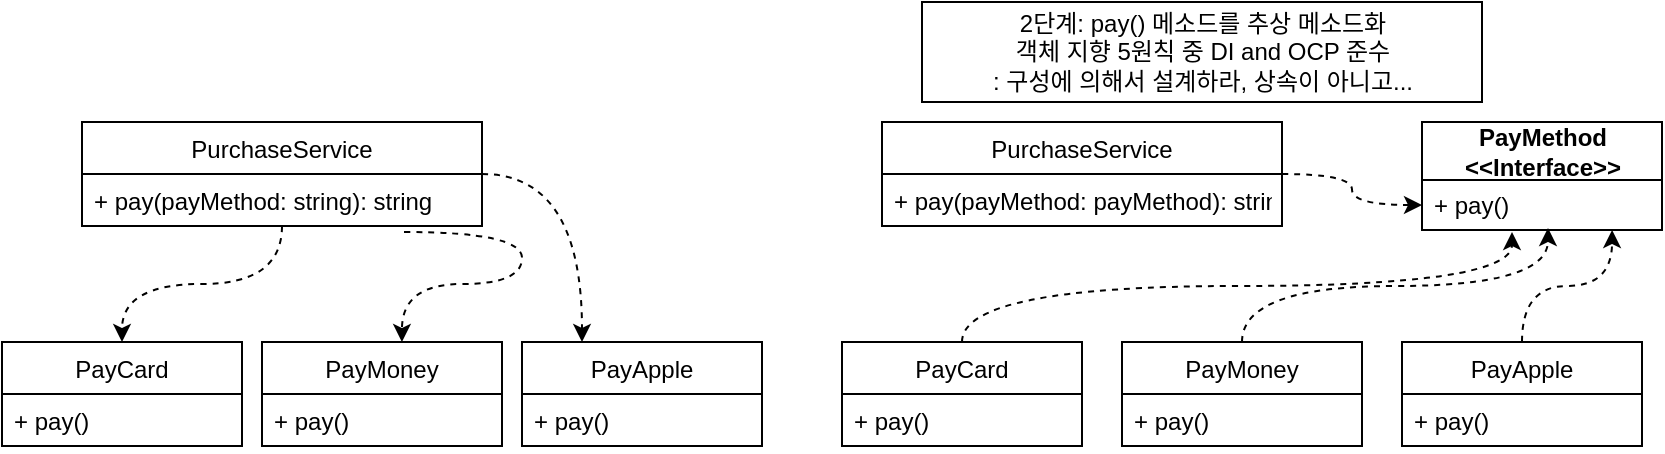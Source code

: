 <mxfile version="20.5.3" type="embed"><diagram id="P4-rIghQr_QhVkHxFrbc" name="Page-1"><mxGraphModel dx="1032" dy="399" grid="1" gridSize="10" guides="1" tooltips="1" connect="1" arrows="1" fold="1" page="1" pageScale="1" pageWidth="850" pageHeight="1100" math="0" shadow="0"><root><mxCell id="0"/><mxCell id="1" parent="0"/><mxCell id="5" value="PayCard" style="swimlane;fontStyle=0;childLayout=stackLayout;horizontal=1;startSize=26;fillColor=none;horizontalStack=0;resizeParent=1;resizeParentMax=0;resizeLast=0;collapsible=1;marginBottom=0;" vertex="1" parent="1"><mxGeometry y="170" width="120" height="52" as="geometry"/></mxCell><mxCell id="6" value="+ pay()" style="text;strokeColor=none;fillColor=none;align=left;verticalAlign=top;spacingLeft=4;spacingRight=4;overflow=hidden;rotatable=0;points=[[0,0.5],[1,0.5]];portConstraint=eastwest;" vertex="1" parent="5"><mxGeometry y="26" width="120" height="26" as="geometry"/></mxCell><mxCell id="15" value="PayMoney" style="swimlane;fontStyle=0;childLayout=stackLayout;horizontal=1;startSize=26;fillColor=none;horizontalStack=0;resizeParent=1;resizeParentMax=0;resizeLast=0;collapsible=1;marginBottom=0;" vertex="1" parent="1"><mxGeometry x="130" y="170" width="120" height="52" as="geometry"/></mxCell><mxCell id="16" value="+ pay()" style="text;strokeColor=none;fillColor=none;align=left;verticalAlign=top;spacingLeft=4;spacingRight=4;overflow=hidden;rotatable=0;points=[[0,0.5],[1,0.5]];portConstraint=eastwest;" vertex="1" parent="15"><mxGeometry y="26" width="120" height="26" as="geometry"/></mxCell><mxCell id="41" style="edgeStyle=orthogonalEdgeStyle;curved=1;rounded=0;orthogonalLoop=1;jettySize=auto;html=1;exitX=1;exitY=0.5;exitDx=0;exitDy=0;dashed=1;" edge="1" parent="15" source="16" target="16"><mxGeometry relative="1" as="geometry"/></mxCell><mxCell id="17" value="PayApple" style="swimlane;fontStyle=0;childLayout=stackLayout;horizontal=1;startSize=26;fillColor=none;horizontalStack=0;resizeParent=1;resizeParentMax=0;resizeLast=0;collapsible=1;marginBottom=0;" vertex="1" parent="1"><mxGeometry x="260" y="170" width="120" height="52" as="geometry"/></mxCell><mxCell id="18" value="+ pay()" style="text;strokeColor=none;fillColor=none;align=left;verticalAlign=top;spacingLeft=4;spacingRight=4;overflow=hidden;rotatable=0;points=[[0,0.5],[1,0.5]];portConstraint=eastwest;" vertex="1" parent="17"><mxGeometry y="26" width="120" height="26" as="geometry"/></mxCell><mxCell id="38" style="edgeStyle=orthogonalEdgeStyle;curved=1;rounded=0;orthogonalLoop=1;jettySize=auto;html=1;entryX=0.25;entryY=0;entryDx=0;entryDy=0;dashed=1;" edge="1" parent="1" source="24" target="17"><mxGeometry relative="1" as="geometry"/></mxCell><mxCell id="39" style="edgeStyle=orthogonalEdgeStyle;curved=1;rounded=0;orthogonalLoop=1;jettySize=auto;html=1;dashed=1;" edge="1" parent="1" source="24" target="5"><mxGeometry relative="1" as="geometry"/></mxCell><mxCell id="24" value="PurchaseService" style="swimlane;fontStyle=0;childLayout=stackLayout;horizontal=1;startSize=26;fillColor=none;horizontalStack=0;resizeParent=1;resizeParentMax=0;resizeLast=0;collapsible=1;marginBottom=0;" vertex="1" parent="1"><mxGeometry x="40" y="60" width="200" height="52" as="geometry"/></mxCell><mxCell id="25" value="+ pay(payMethod: string): string" style="text;strokeColor=none;fillColor=none;align=left;verticalAlign=top;spacingLeft=4;spacingRight=4;overflow=hidden;rotatable=0;points=[[0,0.5],[1,0.5]];portConstraint=eastwest;" vertex="1" parent="24"><mxGeometry y="26" width="200" height="26" as="geometry"/></mxCell><mxCell id="37" style="edgeStyle=orthogonalEdgeStyle;rounded=0;orthogonalLoop=1;jettySize=auto;html=1;dashed=1;exitX=0.805;exitY=1.115;exitDx=0;exitDy=0;exitPerimeter=0;curved=1;entryX=0.583;entryY=0;entryDx=0;entryDy=0;entryPerimeter=0;" edge="1" parent="1" source="25" target="15"><mxGeometry relative="1" as="geometry"/></mxCell><mxCell id="42" value="2단계: pay() 메소드를 추상 메소드화&lt;br&gt;객체 지향 5원칙 중 DI and OCP 준수&lt;br&gt;: 구성에 의해서 설계하라, 상속이 아니고..." style="html=1;" vertex="1" parent="1"><mxGeometry x="460" width="280" height="50" as="geometry"/></mxCell><mxCell id="43" value="PayMethod&lt;br&gt;&amp;lt;&amp;lt;Interface&amp;gt;&amp;gt;" style="swimlane;fontStyle=1;align=center;verticalAlign=middle;childLayout=stackLayout;horizontal=1;startSize=29;horizontalStack=0;resizeParent=1;resizeParentMax=0;resizeLast=0;collapsible=0;marginBottom=0;html=1;" vertex="1" parent="1"><mxGeometry x="710" y="60" width="120" height="54" as="geometry"/></mxCell><mxCell id="45" value="+ pay()" style="text;html=1;strokeColor=none;fillColor=none;align=left;verticalAlign=middle;spacingLeft=4;spacingRight=4;overflow=hidden;rotatable=0;points=[[0,0.5],[1,0.5]];portConstraint=eastwest;" vertex="1" parent="43"><mxGeometry y="29" width="120" height="25" as="geometry"/></mxCell><mxCell id="48" style="edgeStyle=orthogonalEdgeStyle;curved=1;rounded=0;orthogonalLoop=1;jettySize=auto;html=1;dashed=1;" edge="1" parent="1" source="46" target="45"><mxGeometry relative="1" as="geometry"/></mxCell><mxCell id="46" value="PurchaseService" style="swimlane;fontStyle=0;childLayout=stackLayout;horizontal=1;startSize=26;fillColor=none;horizontalStack=0;resizeParent=1;resizeParentMax=0;resizeLast=0;collapsible=1;marginBottom=0;" vertex="1" parent="1"><mxGeometry x="440" y="60" width="200" height="52" as="geometry"/></mxCell><mxCell id="47" value="+ pay(payMethod: payMethod): string" style="text;strokeColor=none;fillColor=none;align=left;verticalAlign=top;spacingLeft=4;spacingRight=4;overflow=hidden;rotatable=0;points=[[0,0.5],[1,0.5]];portConstraint=eastwest;" vertex="1" parent="46"><mxGeometry y="26" width="200" height="26" as="geometry"/></mxCell><mxCell id="56" style="edgeStyle=orthogonalEdgeStyle;curved=1;rounded=0;orthogonalLoop=1;jettySize=auto;html=1;entryX=0.375;entryY=1.04;entryDx=0;entryDy=0;entryPerimeter=0;dashed=1;" edge="1" parent="1" source="49" target="45"><mxGeometry relative="1" as="geometry"/></mxCell><mxCell id="49" value="PayCard" style="swimlane;fontStyle=0;childLayout=stackLayout;horizontal=1;startSize=26;fillColor=none;horizontalStack=0;resizeParent=1;resizeParentMax=0;resizeLast=0;collapsible=1;marginBottom=0;" vertex="1" parent="1"><mxGeometry x="420" y="170" width="120" height="52" as="geometry"/></mxCell><mxCell id="50" value="+ pay()" style="text;strokeColor=none;fillColor=none;align=left;verticalAlign=top;spacingLeft=4;spacingRight=4;overflow=hidden;rotatable=0;points=[[0,0.5],[1,0.5]];portConstraint=eastwest;" vertex="1" parent="49"><mxGeometry y="26" width="120" height="26" as="geometry"/></mxCell><mxCell id="68" style="edgeStyle=orthogonalEdgeStyle;curved=1;rounded=0;orthogonalLoop=1;jettySize=auto;html=1;entryX=0.525;entryY=0.96;entryDx=0;entryDy=0;entryPerimeter=0;dashed=1;" edge="1" parent="1" source="51" target="45"><mxGeometry relative="1" as="geometry"/></mxCell><mxCell id="51" value="PayMoney" style="swimlane;fontStyle=0;childLayout=stackLayout;horizontal=1;startSize=26;fillColor=none;horizontalStack=0;resizeParent=1;resizeParentMax=0;resizeLast=0;collapsible=1;marginBottom=0;" vertex="1" parent="1"><mxGeometry x="560" y="170" width="120" height="52" as="geometry"/></mxCell><mxCell id="52" value="+ pay()" style="text;strokeColor=none;fillColor=none;align=left;verticalAlign=top;spacingLeft=4;spacingRight=4;overflow=hidden;rotatable=0;points=[[0,0.5],[1,0.5]];portConstraint=eastwest;" vertex="1" parent="51"><mxGeometry y="26" width="120" height="26" as="geometry"/></mxCell><mxCell id="53" style="edgeStyle=orthogonalEdgeStyle;curved=1;rounded=0;orthogonalLoop=1;jettySize=auto;html=1;exitX=1;exitY=0.5;exitDx=0;exitDy=0;dashed=1;" edge="1" parent="51" source="52" target="52"><mxGeometry relative="1" as="geometry"/></mxCell><mxCell id="73" style="edgeStyle=orthogonalEdgeStyle;curved=1;rounded=0;orthogonalLoop=1;jettySize=auto;html=1;entryX=0.792;entryY=1;entryDx=0;entryDy=0;entryPerimeter=0;dashed=1;" edge="1" parent="1" source="54" target="45"><mxGeometry relative="1" as="geometry"/></mxCell><mxCell id="54" value="PayApple" style="swimlane;fontStyle=0;childLayout=stackLayout;horizontal=1;startSize=26;fillColor=none;horizontalStack=0;resizeParent=1;resizeParentMax=0;resizeLast=0;collapsible=1;marginBottom=0;" vertex="1" parent="1"><mxGeometry x="700" y="170" width="120" height="52" as="geometry"/></mxCell><mxCell id="55" value="+ pay()" style="text;strokeColor=none;fillColor=none;align=left;verticalAlign=top;spacingLeft=4;spacingRight=4;overflow=hidden;rotatable=0;points=[[0,0.5],[1,0.5]];portConstraint=eastwest;" vertex="1" parent="54"><mxGeometry y="26" width="120" height="26" as="geometry"/></mxCell></root></mxGraphModel></diagram></mxfile>